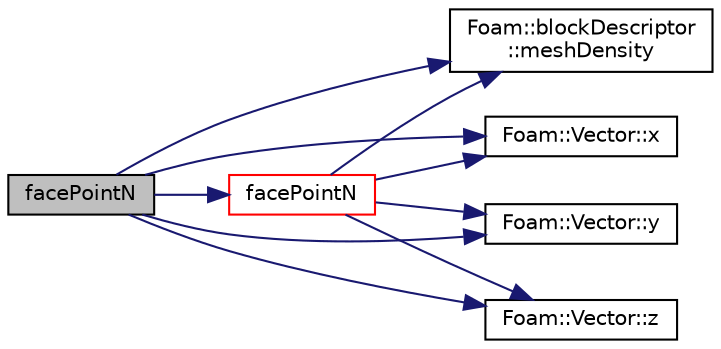 digraph "facePointN"
{
  bgcolor="transparent";
  edge [fontname="Helvetica",fontsize="10",labelfontname="Helvetica",labelfontsize="10"];
  node [fontname="Helvetica",fontsize="10",shape=record];
  rankdir="LR";
  Node10830 [label="facePointN",height=0.2,width=0.4,color="black", fillcolor="grey75", style="filled", fontcolor="black"];
  Node10830 -> Node10831 [color="midnightblue",fontsize="10",style="solid",fontname="Helvetica"];
  Node10831 [label="facePointN",height=0.2,width=0.4,color="red",URL="$a21851.html#a3b7d595d114afa599e733ebdff10a117"];
  Node10831 -> Node10832 [color="midnightblue",fontsize="10",style="solid",fontname="Helvetica"];
  Node10832 [label="Foam::blockDescriptor\l::meshDensity",height=0.2,width=0.4,color="black",URL="$a25745.html#a739d5321a1192e626d75c6d49b4499db",tooltip="Return the mesh density (number of cells) in the i,j,k directions. "];
  Node10831 -> Node10835 [color="midnightblue",fontsize="10",style="solid",fontname="Helvetica"];
  Node10835 [label="Foam::Vector::x",height=0.2,width=0.4,color="black",URL="$a29749.html#a63327976e5a8359700064a02ae22548e"];
  Node10831 -> Node10836 [color="midnightblue",fontsize="10",style="solid",fontname="Helvetica"];
  Node10836 [label="Foam::Vector::y",height=0.2,width=0.4,color="black",URL="$a29749.html#a1ee865f676fbac703a49c6654dd3ad74"];
  Node10831 -> Node10837 [color="midnightblue",fontsize="10",style="solid",fontname="Helvetica"];
  Node10837 [label="Foam::Vector::z",height=0.2,width=0.4,color="black",URL="$a29749.html#a1c8320b15610de211ec70ef966581423"];
  Node10830 -> Node10832 [color="midnightblue",fontsize="10",style="solid",fontname="Helvetica"];
  Node10830 -> Node10835 [color="midnightblue",fontsize="10",style="solid",fontname="Helvetica"];
  Node10830 -> Node10836 [color="midnightblue",fontsize="10",style="solid",fontname="Helvetica"];
  Node10830 -> Node10837 [color="midnightblue",fontsize="10",style="solid",fontname="Helvetica"];
}
